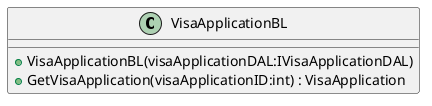 @startuml
class VisaApplicationBL {
    + VisaApplicationBL(visaApplicationDAL:IVisaApplicationDAL)
    + GetVisaApplication(visaApplicationID:int) : VisaApplication
}
@enduml
